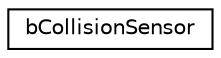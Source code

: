 digraph G
{
  edge [fontname="Helvetica",fontsize="10",labelfontname="Helvetica",labelfontsize="10"];
  node [fontname="Helvetica",fontsize="10",shape=record];
  rankdir=LR;
  Node1 [label="bCollisionSensor",height=0.2,width=0.4,color="black", fillcolor="white", style="filled",URL="$d6/dc1/structbCollisionSensor.html"];
}
